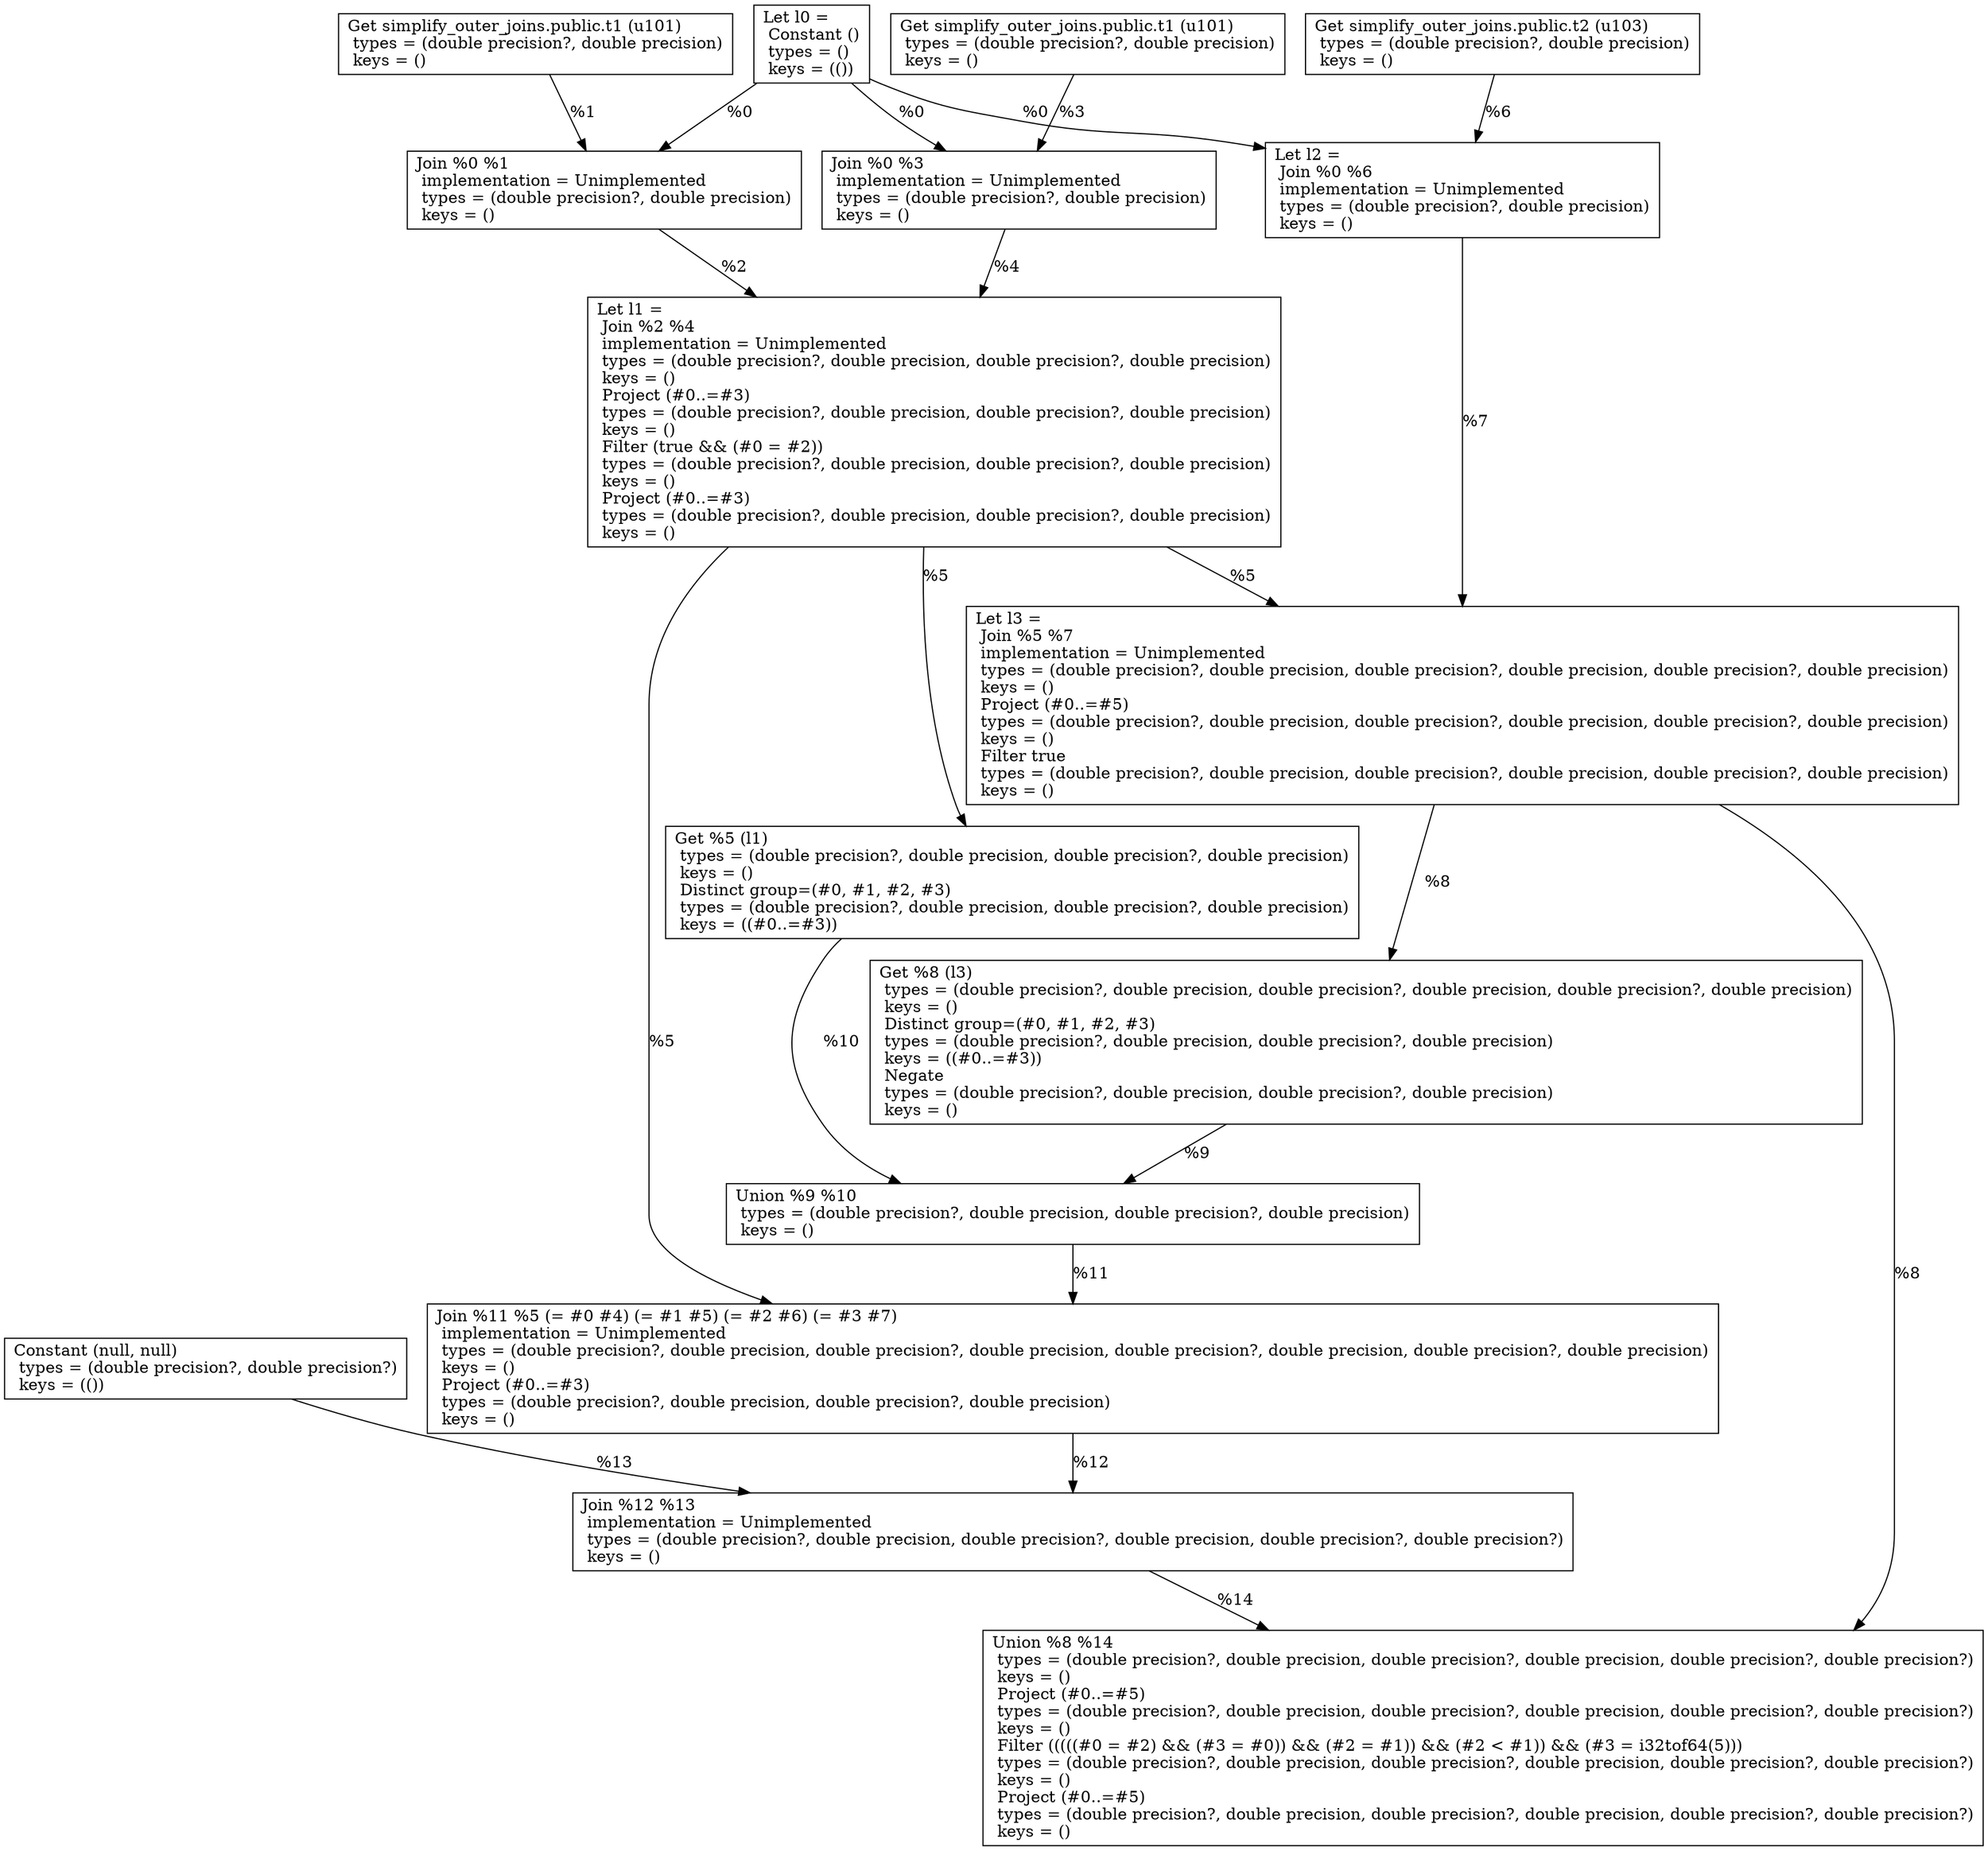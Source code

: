 digraph G {
    node0 [shape = record, label="Let l0 =\l Constant ()\l  types = ()\l  keys = (())\l"]
    node1 [shape = record, label=" Get simplify_outer_joins.public.t1 (u101)\l  types = (double precision?, double precision)\l  keys = ()\l"]
    node2 [shape = record, label=" Join %0 %1\l  implementation = Unimplemented\l  types = (double precision?, double precision)\l  keys = ()\l"]
    node3 [shape = record, label=" Get simplify_outer_joins.public.t1 (u101)\l  types = (double precision?, double precision)\l  keys = ()\l"]
    node4 [shape = record, label=" Join %0 %3\l  implementation = Unimplemented\l  types = (double precision?, double precision)\l  keys = ()\l"]
    node5 [shape = record, label="Let l1 =\l Join %2 %4\l  implementation = Unimplemented\l  types = (double precision?, double precision, double precision?, double precision)\l  keys = ()\l Project (#0..=#3)\l  types = (double precision?, double precision, double precision?, double precision)\l  keys = ()\l Filter (true && (#0 = #2))\l  types = (double precision?, double precision, double precision?, double precision)\l  keys = ()\l Project (#0..=#3)\l  types = (double precision?, double precision, double precision?, double precision)\l  keys = ()\l"]
    node6 [shape = record, label=" Get simplify_outer_joins.public.t2 (u103)\l  types = (double precision?, double precision)\l  keys = ()\l"]
    node7 [shape = record, label="Let l2 =\l Join %0 %6\l  implementation = Unimplemented\l  types = (double precision?, double precision)\l  keys = ()\l"]
    node8 [shape = record, label="Let l3 =\l Join %5 %7\l  implementation = Unimplemented\l  types = (double precision?, double precision, double precision?, double precision, double precision?, double precision)\l  keys = ()\l Project (#0..=#5)\l  types = (double precision?, double precision, double precision?, double precision, double precision?, double precision)\l  keys = ()\l Filter true\l  types = (double precision?, double precision, double precision?, double precision, double precision?, double precision)\l  keys = ()\l"]
    node9 [shape = record, label=" Get %8 (l3)\l  types = (double precision?, double precision, double precision?, double precision, double precision?, double precision)\l  keys = ()\l Distinct group=(#0, #1, #2, #3)\l  types = (double precision?, double precision, double precision?, double precision)\l  keys = ((#0..=#3))\l Negate\l  types = (double precision?, double precision, double precision?, double precision)\l  keys = ()\l"]
    node10 [shape = record, label=" Get %5 (l1)\l  types = (double precision?, double precision, double precision?, double precision)\l  keys = ()\l Distinct group=(#0, #1, #2, #3)\l  types = (double precision?, double precision, double precision?, double precision)\l  keys = ((#0..=#3))\l"]
    node11 [shape = record, label=" Union %9 %10\l  types = (double precision?, double precision, double precision?, double precision)\l  keys = ()\l"]
    node12 [shape = record, label=" Join %11 %5 (= #0 #4) (= #1 #5) (= #2 #6) (= #3 #7)\l  implementation = Unimplemented\l  types = (double precision?, double precision, double precision?, double precision, double precision?, double precision, double precision?, double precision)\l  keys = ()\l Project (#0..=#3)\l  types = (double precision?, double precision, double precision?, double precision)\l  keys = ()\l"]
    node13 [shape = record, label=" Constant (null, null)\l  types = (double precision?, double precision?)\l  keys = (())\l"]
    node14 [shape = record, label=" Join %12 %13\l  implementation = Unimplemented\l  types = (double precision?, double precision, double precision?, double precision, double precision?, double precision?)\l  keys = ()\l"]
    node15 [shape = record, label=" Union %8 %14\l  types = (double precision?, double precision, double precision?, double precision, double precision?, double precision?)\l  keys = ()\l Project (#0..=#5)\l  types = (double precision?, double precision, double precision?, double precision, double precision?, double precision?)\l  keys = ()\l Filter (((((#0 = #2) && (#3 = #0)) && (#2 = #1)) && (#2 \< #1)) && (#3 = i32tof64(5)))\l  types = (double precision?, double precision, double precision?, double precision, double precision?, double precision?)\l  keys = ()\l Project (#0..=#5)\l  types = (double precision?, double precision, double precision?, double precision, double precision?, double precision?)\l  keys = ()\l"]
    node2 -> node5 [label = "%2\l"]
    node8 -> node15 [label = "%8\l"]
    node0 -> node2 [label = "%0\l"]
    node1 -> node2 [label = "%1\l"]
    node11 -> node12 [label = "%11\l"]
    node6 -> node7 [label = "%6\l"]
    node10 -> node11 [label = "%10\l"]
    node3 -> node4 [label = "%3\l"]
    node4 -> node5 [label = "%4\l"]
    node5 -> node8 [label = "%5\l"]
    node13 -> node14 [label = "%13\l"]
    node14 -> node15 [label = "%14\l"]
    node0 -> node7 [label = "%0\l"]
    node9 -> node11 [label = "%9\l"]
    node7 -> node8 [label = "%7\l"]
    node12 -> node14 [label = "%12\l"]
    node0 -> node4 [label = "%0\l"]
    node8 -> node9 [label = "%8\l"]
    node5 -> node12 [label = "%5\l"]
    node5 -> node10 [label = "%5\l"]
}
